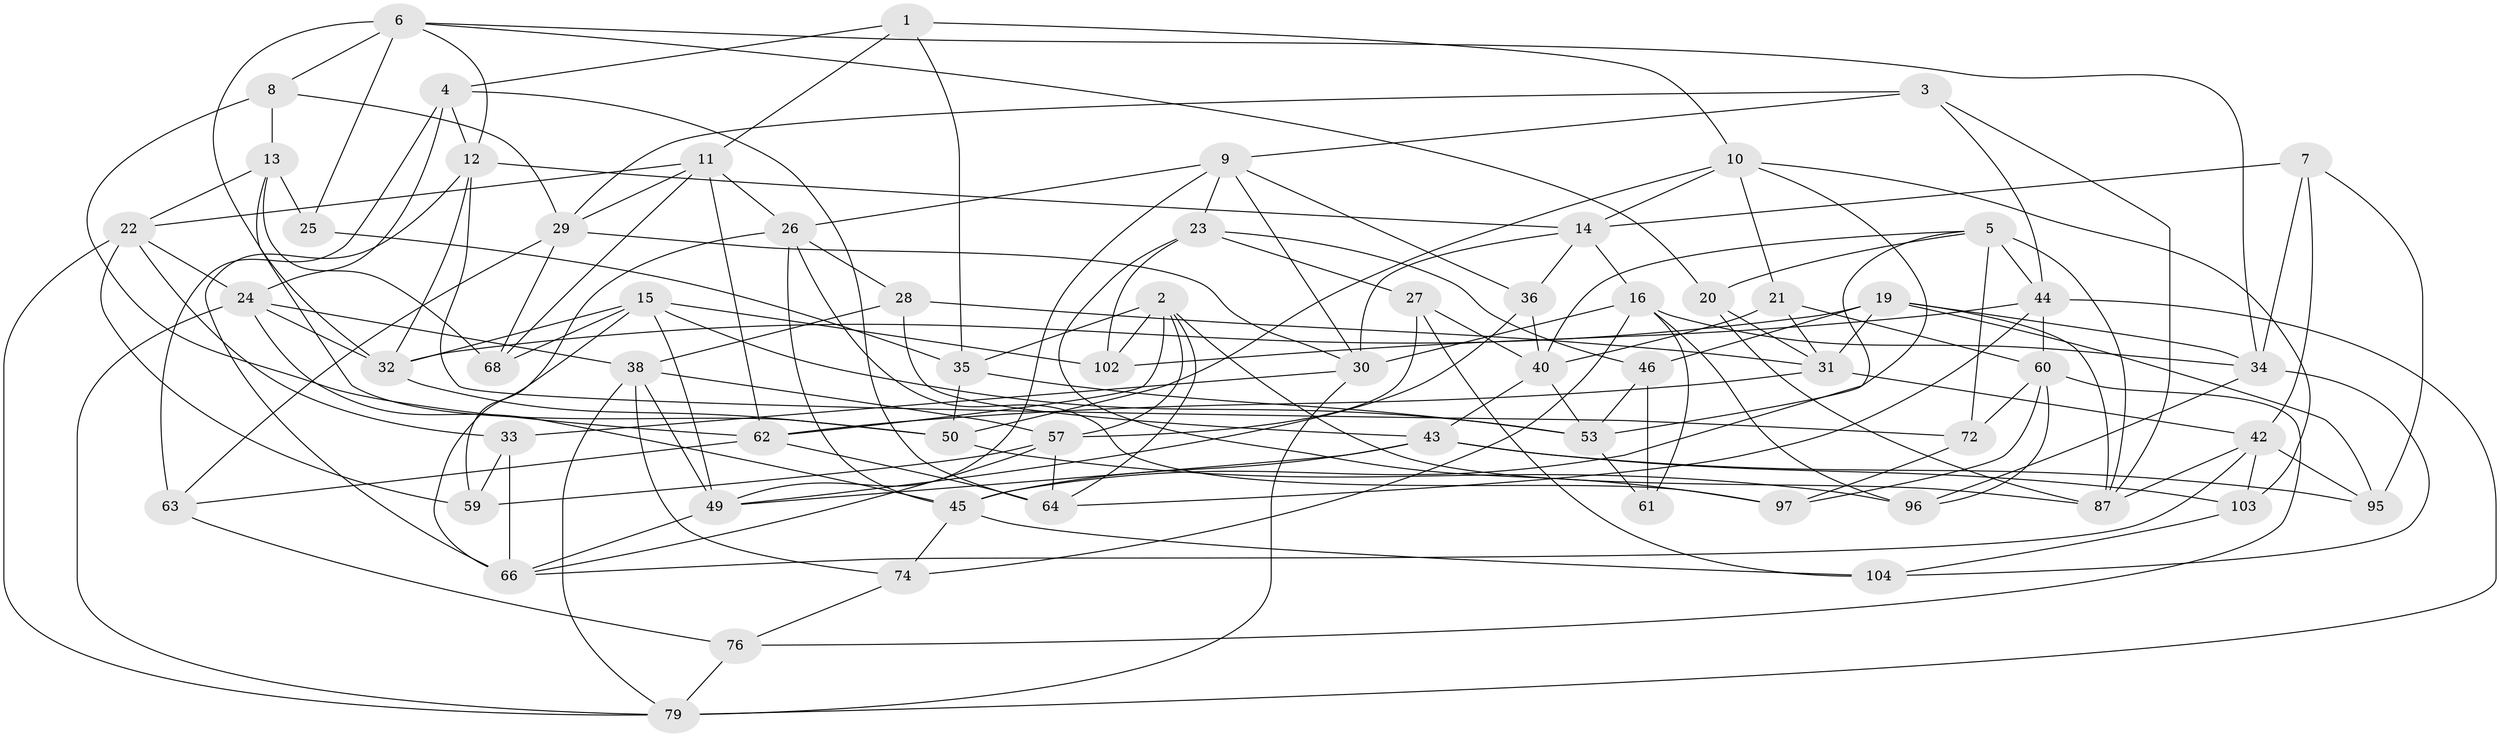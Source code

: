 // original degree distribution, {4: 1.0}
// Generated by graph-tools (version 1.1) at 2025/11/02/27/25 16:11:50]
// undirected, 64 vertices, 163 edges
graph export_dot {
graph [start="1"]
  node [color=gray90,style=filled];
  1;
  2 [super="+94"];
  3;
  4 [super="+98"];
  5 [super="+41"];
  6 [super="+58"];
  7;
  8;
  9 [super="+75"];
  10 [super="+18"];
  11 [super="+99"];
  12 [super="+80"];
  13 [super="+37"];
  14 [super="+17"];
  15 [super="+85"];
  16 [super="+65"];
  19 [super="+67"];
  20;
  21;
  22 [super="+47"];
  23 [super="+84"];
  24 [super="+51"];
  25;
  26 [super="+69"];
  27;
  28;
  29 [super="+77"];
  30 [super="+48"];
  31 [super="+88"];
  32 [super="+54"];
  33;
  34 [super="+39"];
  35 [super="+100"];
  36;
  38 [super="+55"];
  40 [super="+71"];
  42 [super="+56"];
  43 [super="+90"];
  44 [super="+92"];
  45 [super="+78"];
  46 [super="+89"];
  49 [super="+52"];
  50 [super="+81"];
  53 [super="+73"];
  57 [super="+86"];
  59;
  60 [super="+93"];
  61;
  62 [super="+70"];
  63;
  64 [super="+91"];
  66 [super="+82"];
  68;
  72;
  74;
  76;
  79 [super="+83"];
  87 [super="+101"];
  95;
  96;
  97;
  102;
  103;
  104;
  1 -- 35;
  1 -- 10;
  1 -- 4;
  1 -- 11;
  2 -- 64;
  2 -- 102;
  2 -- 35;
  2 -- 87;
  2 -- 57;
  2 -- 62;
  3 -- 29;
  3 -- 87;
  3 -- 9;
  3 -- 44;
  4 -- 63;
  4 -- 64 [weight=2];
  4 -- 12;
  4 -- 24;
  5 -- 20;
  5 -- 72;
  5 -- 53;
  5 -- 40;
  5 -- 44;
  5 -- 87;
  6 -- 8;
  6 -- 25;
  6 -- 12;
  6 -- 32;
  6 -- 34;
  6 -- 20;
  7 -- 34;
  7 -- 14;
  7 -- 95;
  7 -- 42;
  8 -- 13;
  8 -- 29;
  8 -- 62;
  9 -- 23;
  9 -- 26;
  9 -- 30;
  9 -- 36;
  9 -- 49;
  10 -- 21;
  10 -- 14;
  10 -- 50;
  10 -- 45;
  10 -- 103;
  11 -- 29;
  11 -- 22;
  11 -- 26;
  11 -- 68;
  11 -- 62;
  12 -- 66;
  12 -- 14;
  12 -- 72;
  12 -- 32;
  13 -- 25 [weight=2];
  13 -- 68;
  13 -- 50;
  13 -- 22;
  14 -- 36;
  14 -- 16;
  14 -- 30;
  15 -- 66;
  15 -- 102;
  15 -- 53;
  15 -- 68;
  15 -- 49;
  15 -- 32;
  16 -- 30;
  16 -- 74;
  16 -- 96;
  16 -- 34;
  16 -- 61;
  19 -- 87;
  19 -- 95;
  19 -- 34;
  19 -- 46;
  19 -- 31;
  19 -- 32;
  20 -- 87;
  20 -- 31;
  21 -- 40;
  21 -- 31;
  21 -- 60;
  22 -- 33;
  22 -- 59;
  22 -- 24;
  22 -- 79;
  23 -- 27;
  23 -- 97;
  23 -- 102;
  23 -- 46 [weight=2];
  24 -- 79;
  24 -- 38;
  24 -- 32;
  24 -- 45;
  25 -- 35;
  26 -- 97;
  26 -- 59;
  26 -- 28;
  26 -- 45;
  27 -- 104;
  27 -- 57;
  27 -- 40;
  28 -- 31;
  28 -- 38;
  28 -- 43;
  29 -- 68;
  29 -- 63;
  29 -- 30;
  30 -- 33;
  30 -- 79;
  31 -- 42;
  31 -- 62;
  32 -- 50;
  33 -- 59;
  33 -- 66;
  34 -- 96;
  34 -- 104;
  35 -- 50 [weight=2];
  35 -- 53;
  36 -- 49;
  36 -- 40;
  38 -- 74;
  38 -- 79;
  38 -- 49;
  38 -- 57;
  40 -- 53;
  40 -- 43;
  42 -- 95;
  42 -- 103;
  42 -- 87;
  42 -- 66;
  43 -- 49;
  43 -- 95;
  43 -- 45;
  43 -- 103;
  44 -- 60;
  44 -- 79;
  44 -- 64;
  44 -- 102;
  45 -- 74;
  45 -- 104;
  46 -- 61 [weight=2];
  46 -- 53;
  49 -- 66;
  50 -- 96;
  53 -- 61;
  57 -- 59;
  57 -- 64;
  57 -- 66;
  60 -- 96;
  60 -- 97;
  60 -- 72;
  60 -- 76;
  62 -- 63;
  62 -- 64;
  63 -- 76;
  72 -- 97;
  74 -- 76;
  76 -- 79;
  103 -- 104;
}
